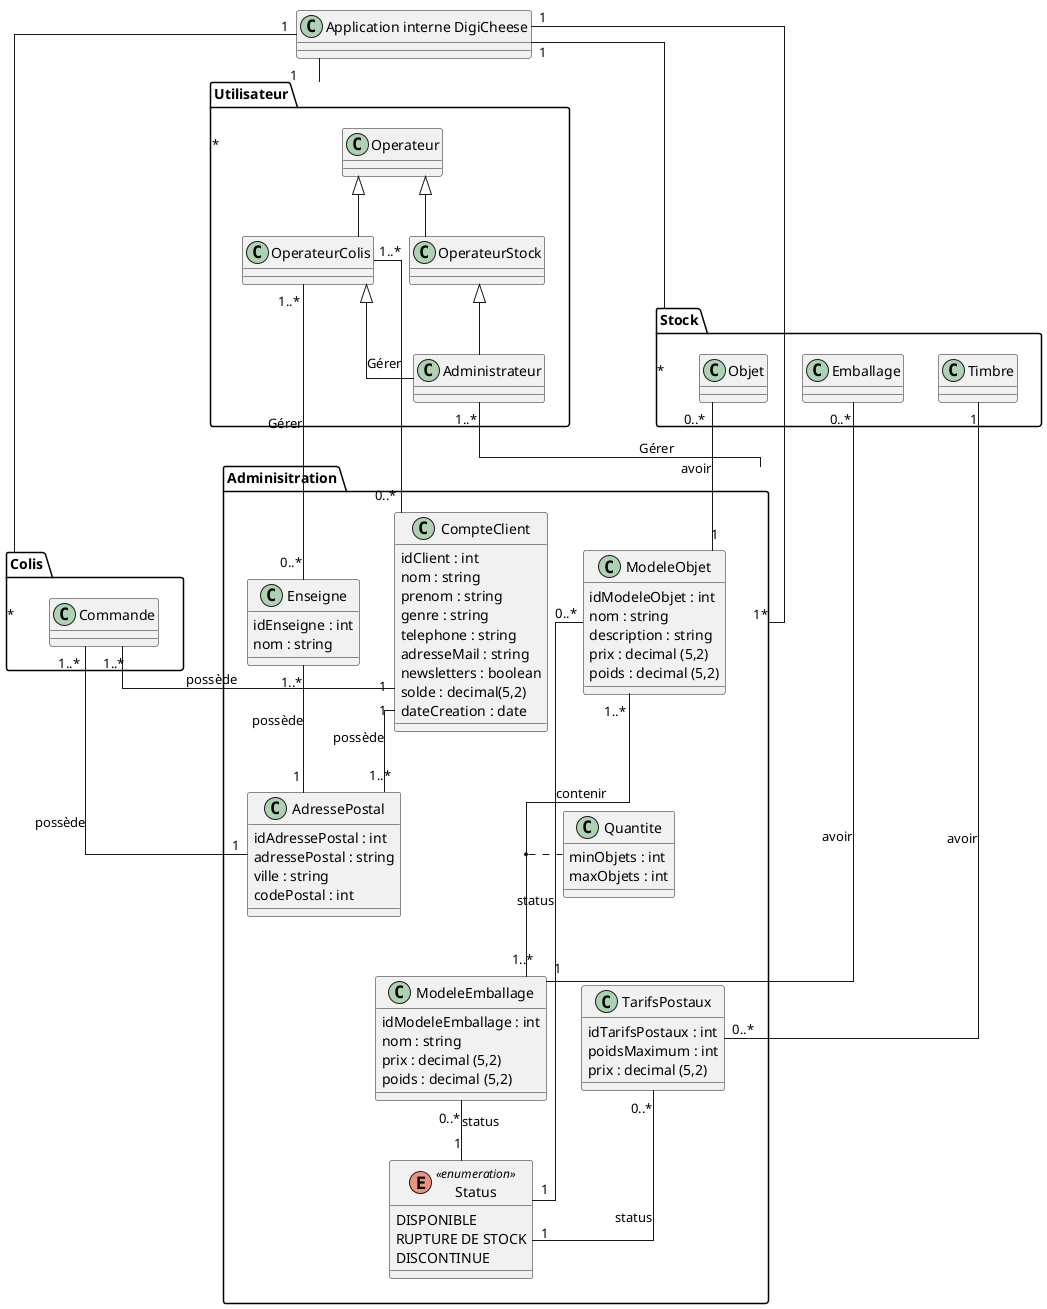@startuml Classe zoom Adminisitration
skinparam linetype ortho


package "Adminisitration"{

    class ModeleObjet {
        idModeleObjet : int
        nom : string
        description : string
        'disponible : boolean
        {field} prix : decimal (5,2)
        {field} poids : decimal (5,2)
    }

    class ModeleEmballage {
        idModeleEmballage : int
        nom : string
        {field} prix : decimal (5,2)
        {field} poids : decimal (5,2)
    }

    class TarifsPostaux {
        idTarifsPostaux : int
        poidsMaximum : int
        {field} prix : decimal (5,2)
    }

    enum Status <<enumeration>>{
        DISPONIBLE
        RUPTURE DE STOCK
        DISCONTINUE
    }

    class Quantite {
        minObjets : int
        maxObjets : int
    }

    class CompteClient {
        idClient : int
        nom : string
        prenom : string
        genre : string
        'adressePostal : string
        'codePostal : int
        'ville : string
        telephone : string
        adresseMail : string
        newsletters : boolean
        {field} solde : decimal(5,2)
        dateCreation : date
    }

    class Enseigne {
        idEnseigne : int
        nom : string
        'ville : string
        'codePostal : int
    }



    class AdressePostal {
        idAdressePostal : int
        adressePostal : string
        ville : string
        codePostal : int
    }

}
ModeleObjet "0..*"-- "1" Status : status
ModeleEmballage "0..*" -- "1" Status : status
TarifsPostaux "0..*" -- "1" Status : status

ModeleObjet "1..*" -- "1..*" ModeleEmballage : contenir
(ModeleObjet, ModeleEmballage) .. Quantite


package "Stock" {

    class Objet {
        'idObjet : int
    }

    class Emballage {
        'idEmballage : int
    }

    class Timbre {
        'idTimbre : int
    }

   ' enum Condition <<enumeration>> {
        'DISPONIBLE
        'INDISPONIBLE
    '}

}

'Objet "0..*" -- "1" Condition : condition
'Emballage "0..*" -- "1" Condition : condition
'Timbre "0..*" -- "1" Condition : condition


Objet "0..*" -- "1" ModeleObjet : avoir
Emballage "0..*" -- "1" ModeleEmballage : avoir
TarifsPostaux "0..*" -- "1" Timbre : avoir

package "Colis" {

    class Commande {
        'idCommande : int
        'quantiteDObjets : int
        'numeroDeSuivie : int
        '{field} prix : decimal (5,2)
        '{field} poids : decimal (5,2)
        'dateCreation : date


        'ModifierPrix()
        'ModifierPoids()
        'ModifierEtat()
        'AjouterObjets()
        'AjouterEmballages()
        'AjouterTimbres()
        'AjouterNuméroSuivie()

    }

    'enum Etat <<enumeration>>{
        'INITIALISER
        'EN ATTENTE DE PREPARATION
        'PREPARATION REALISE
        'EN ATTENTE DE VALIDATION DES FRAIS DE PORTS
        'FRAIS DE PORTS VALIDES
        'EXPEDIER
        'TERMINER
        'ANNULEE
        'ERREUR
    '}

}

'Commande "0..1" -- "1"Etat :état

package "Utilisateur" {

    class Operateur {
        'idOperateur : int
        'nom : string
        'motDePasse : string
    }

    class OperateurColis {
        'InitialiserCompteClient()
        'ModifierCompteClient()
        'InitialiserComande()
        'ModifierCommande()
    }

    class OperateurStock {

    }

    class Administrateur {

    }

}


class "Application interne DigiCheese"{
    'ChercherCompteUtilisateur(nom : str, motDePasse : str)
    'ChercherCommande(idCommande : int)
    'ChercherObjetDisponible(nomObjet : str)
    'ChercherEmballagePourCommande()
    

}


CompteClient "1" -- "1..*" AdressePostal : possède
Commande "1..*" -- "1" AdressePostal : possède
Enseigne "1..*" -- "1"AdressePostal : possède

'Commande "0..1" -- "1..*" Objet : contient
'Commande "0..1" -- "1..*" Emballage : contient
'Commande "0..1" -- "1..*" Timbre : possède


CompteClient "1" -- "1..*" Commande : possède



Administrateur "1..*" -- "1" Adminisitration : Gérer

'OperateurColis "1..*" -- "1" Colis : Gérer

'OperateurStock "1..*" -- "1" Stock : Gérer

Operateur <|-- OperateurColis
Operateur <|-- OperateurStock
OperateurStock <|-- Administrateur
OperateurColis <|-- Administrateur


OperateurColis "1..*" -- "0..*" CompteClient : Gérer
OperateurColis "1..*" -- "0..*" Enseigne : Gérer

"Application interne DigiCheese" "1" -- "*" Utilisateur
"Application interne DigiCheese" "1" -- "*" Adminisitration
"Application interne DigiCheese" "1" -- "*" Stock
"Application interne DigiCheese" "1" -- "*" Colis

@enduml